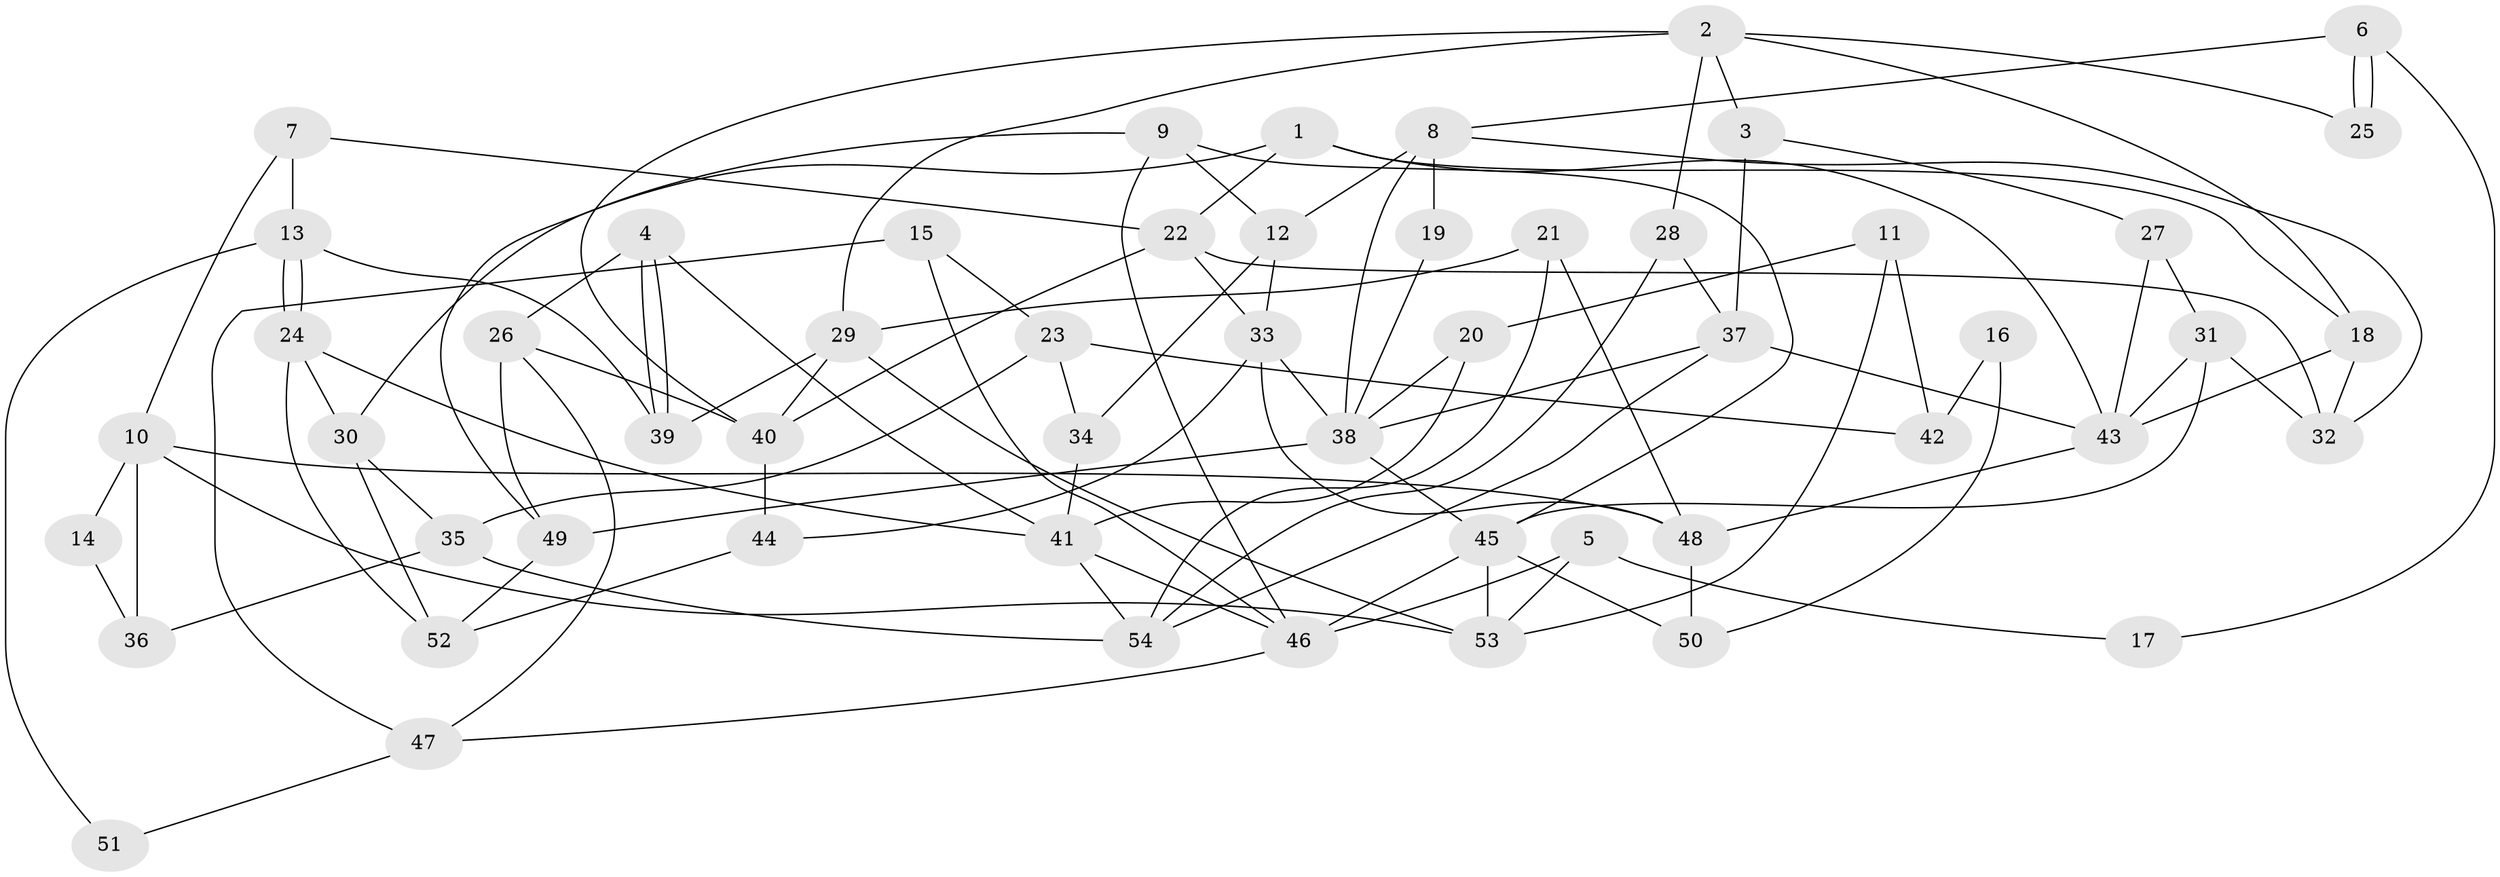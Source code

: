 // Generated by graph-tools (version 1.1) at 2025/26/03/09/25 03:26:09]
// undirected, 54 vertices, 108 edges
graph export_dot {
graph [start="1"]
  node [color=gray90,style=filled];
  1;
  2;
  3;
  4;
  5;
  6;
  7;
  8;
  9;
  10;
  11;
  12;
  13;
  14;
  15;
  16;
  17;
  18;
  19;
  20;
  21;
  22;
  23;
  24;
  25;
  26;
  27;
  28;
  29;
  30;
  31;
  32;
  33;
  34;
  35;
  36;
  37;
  38;
  39;
  40;
  41;
  42;
  43;
  44;
  45;
  46;
  47;
  48;
  49;
  50;
  51;
  52;
  53;
  54;
  1 -- 30;
  1 -- 43;
  1 -- 18;
  1 -- 22;
  2 -- 18;
  2 -- 29;
  2 -- 3;
  2 -- 25;
  2 -- 28;
  2 -- 40;
  3 -- 27;
  3 -- 37;
  4 -- 41;
  4 -- 39;
  4 -- 39;
  4 -- 26;
  5 -- 53;
  5 -- 46;
  5 -- 17;
  6 -- 8;
  6 -- 25;
  6 -- 25;
  6 -- 17;
  7 -- 10;
  7 -- 22;
  7 -- 13;
  8 -- 32;
  8 -- 38;
  8 -- 12;
  8 -- 19;
  9 -- 49;
  9 -- 12;
  9 -- 45;
  9 -- 46;
  10 -- 48;
  10 -- 53;
  10 -- 14;
  10 -- 36;
  11 -- 20;
  11 -- 53;
  11 -- 42;
  12 -- 33;
  12 -- 34;
  13 -- 24;
  13 -- 24;
  13 -- 39;
  13 -- 51;
  14 -- 36;
  15 -- 47;
  15 -- 46;
  15 -- 23;
  16 -- 50;
  16 -- 42;
  18 -- 32;
  18 -- 43;
  19 -- 38;
  20 -- 41;
  20 -- 38;
  21 -- 48;
  21 -- 54;
  21 -- 29;
  22 -- 40;
  22 -- 32;
  22 -- 33;
  23 -- 34;
  23 -- 35;
  23 -- 42;
  24 -- 52;
  24 -- 30;
  24 -- 41;
  26 -- 40;
  26 -- 47;
  26 -- 49;
  27 -- 31;
  27 -- 43;
  28 -- 37;
  28 -- 54;
  29 -- 39;
  29 -- 40;
  29 -- 53;
  30 -- 35;
  30 -- 52;
  31 -- 45;
  31 -- 43;
  31 -- 32;
  33 -- 44;
  33 -- 38;
  33 -- 48;
  34 -- 41;
  35 -- 54;
  35 -- 36;
  37 -- 38;
  37 -- 43;
  37 -- 54;
  38 -- 45;
  38 -- 49;
  40 -- 44;
  41 -- 54;
  41 -- 46;
  43 -- 48;
  44 -- 52;
  45 -- 46;
  45 -- 50;
  45 -- 53;
  46 -- 47;
  47 -- 51;
  48 -- 50;
  49 -- 52;
}
